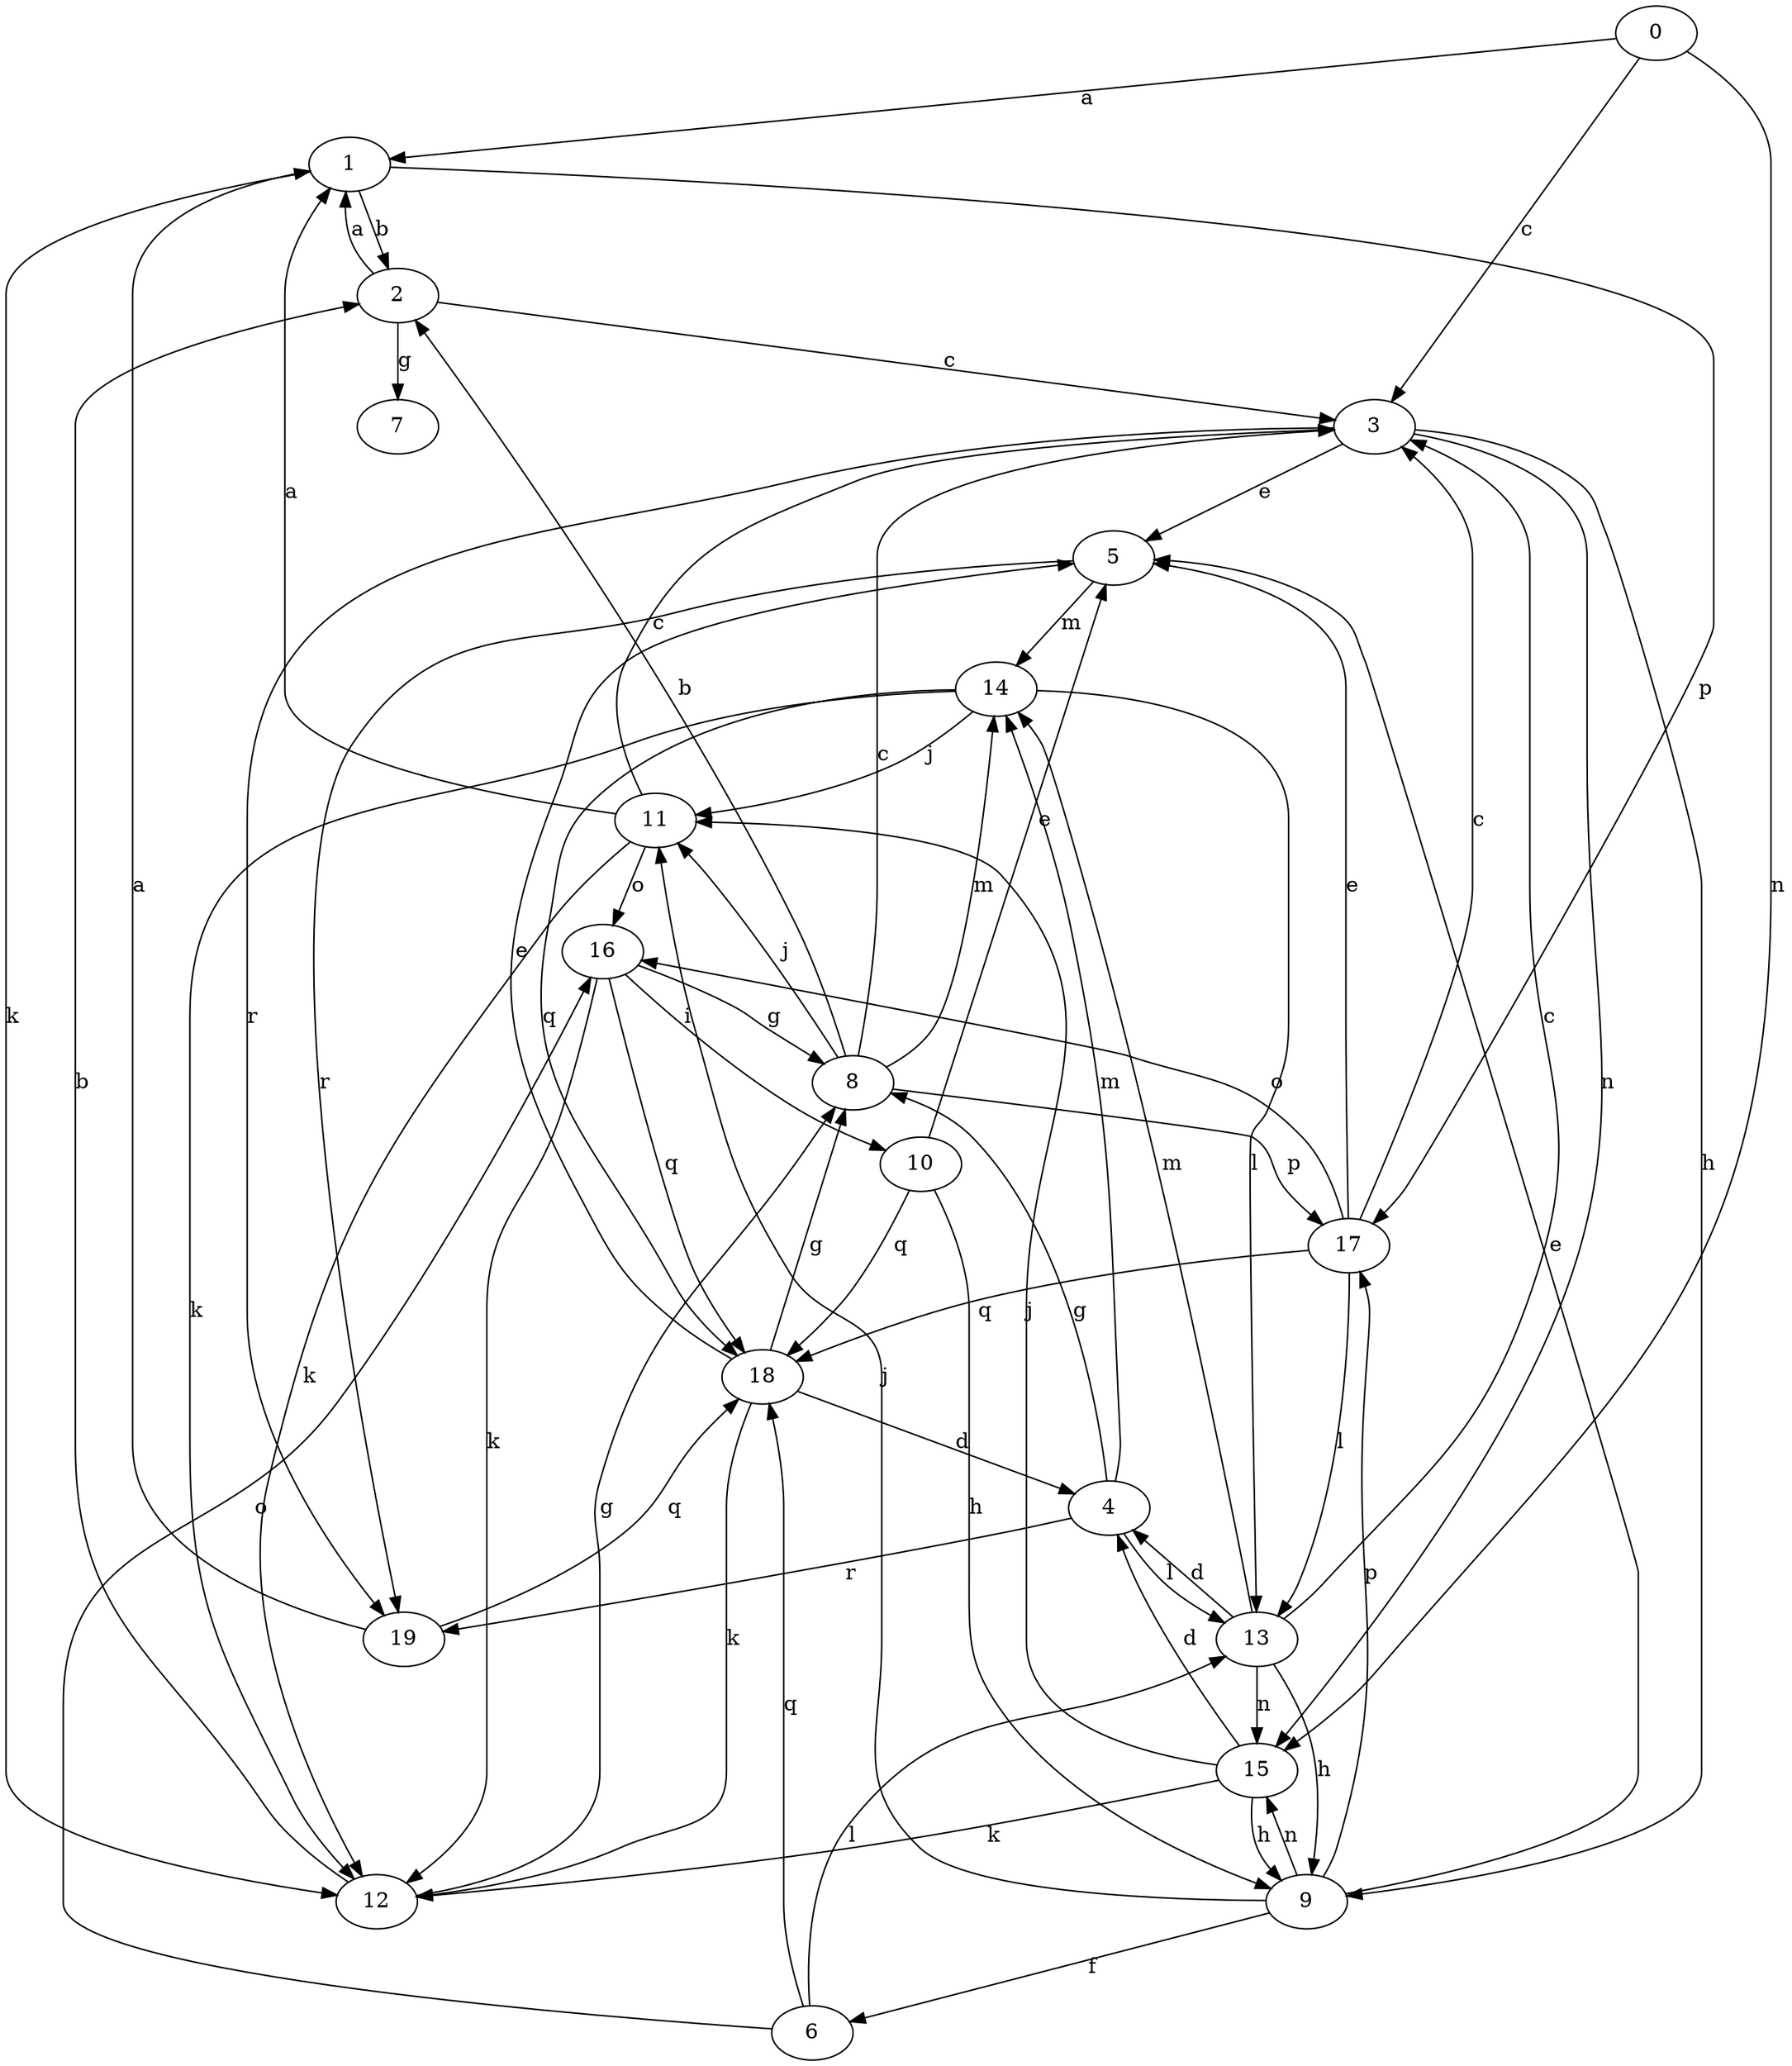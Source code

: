 strict digraph  {
0;
1;
2;
3;
4;
5;
6;
7;
8;
9;
10;
11;
12;
13;
14;
15;
16;
17;
18;
19;
0 -> 1  [label=a];
0 -> 3  [label=c];
0 -> 15  [label=n];
1 -> 2  [label=b];
1 -> 12  [label=k];
1 -> 17  [label=p];
2 -> 1  [label=a];
2 -> 3  [label=c];
2 -> 7  [label=g];
3 -> 5  [label=e];
3 -> 9  [label=h];
3 -> 15  [label=n];
3 -> 19  [label=r];
4 -> 8  [label=g];
4 -> 13  [label=l];
4 -> 14  [label=m];
4 -> 19  [label=r];
5 -> 14  [label=m];
5 -> 19  [label=r];
6 -> 13  [label=l];
6 -> 16  [label=o];
6 -> 18  [label=q];
8 -> 2  [label=b];
8 -> 3  [label=c];
8 -> 11  [label=j];
8 -> 14  [label=m];
8 -> 17  [label=p];
9 -> 5  [label=e];
9 -> 6  [label=f];
9 -> 11  [label=j];
9 -> 15  [label=n];
9 -> 17  [label=p];
10 -> 5  [label=e];
10 -> 9  [label=h];
10 -> 18  [label=q];
11 -> 1  [label=a];
11 -> 3  [label=c];
11 -> 12  [label=k];
11 -> 16  [label=o];
12 -> 2  [label=b];
12 -> 8  [label=g];
13 -> 3  [label=c];
13 -> 4  [label=d];
13 -> 9  [label=h];
13 -> 14  [label=m];
13 -> 15  [label=n];
14 -> 11  [label=j];
14 -> 12  [label=k];
14 -> 13  [label=l];
14 -> 18  [label=q];
15 -> 4  [label=d];
15 -> 9  [label=h];
15 -> 11  [label=j];
15 -> 12  [label=k];
16 -> 8  [label=g];
16 -> 10  [label=i];
16 -> 12  [label=k];
16 -> 18  [label=q];
17 -> 3  [label=c];
17 -> 5  [label=e];
17 -> 13  [label=l];
17 -> 16  [label=o];
17 -> 18  [label=q];
18 -> 4  [label=d];
18 -> 5  [label=e];
18 -> 8  [label=g];
18 -> 12  [label=k];
19 -> 1  [label=a];
19 -> 18  [label=q];
}
